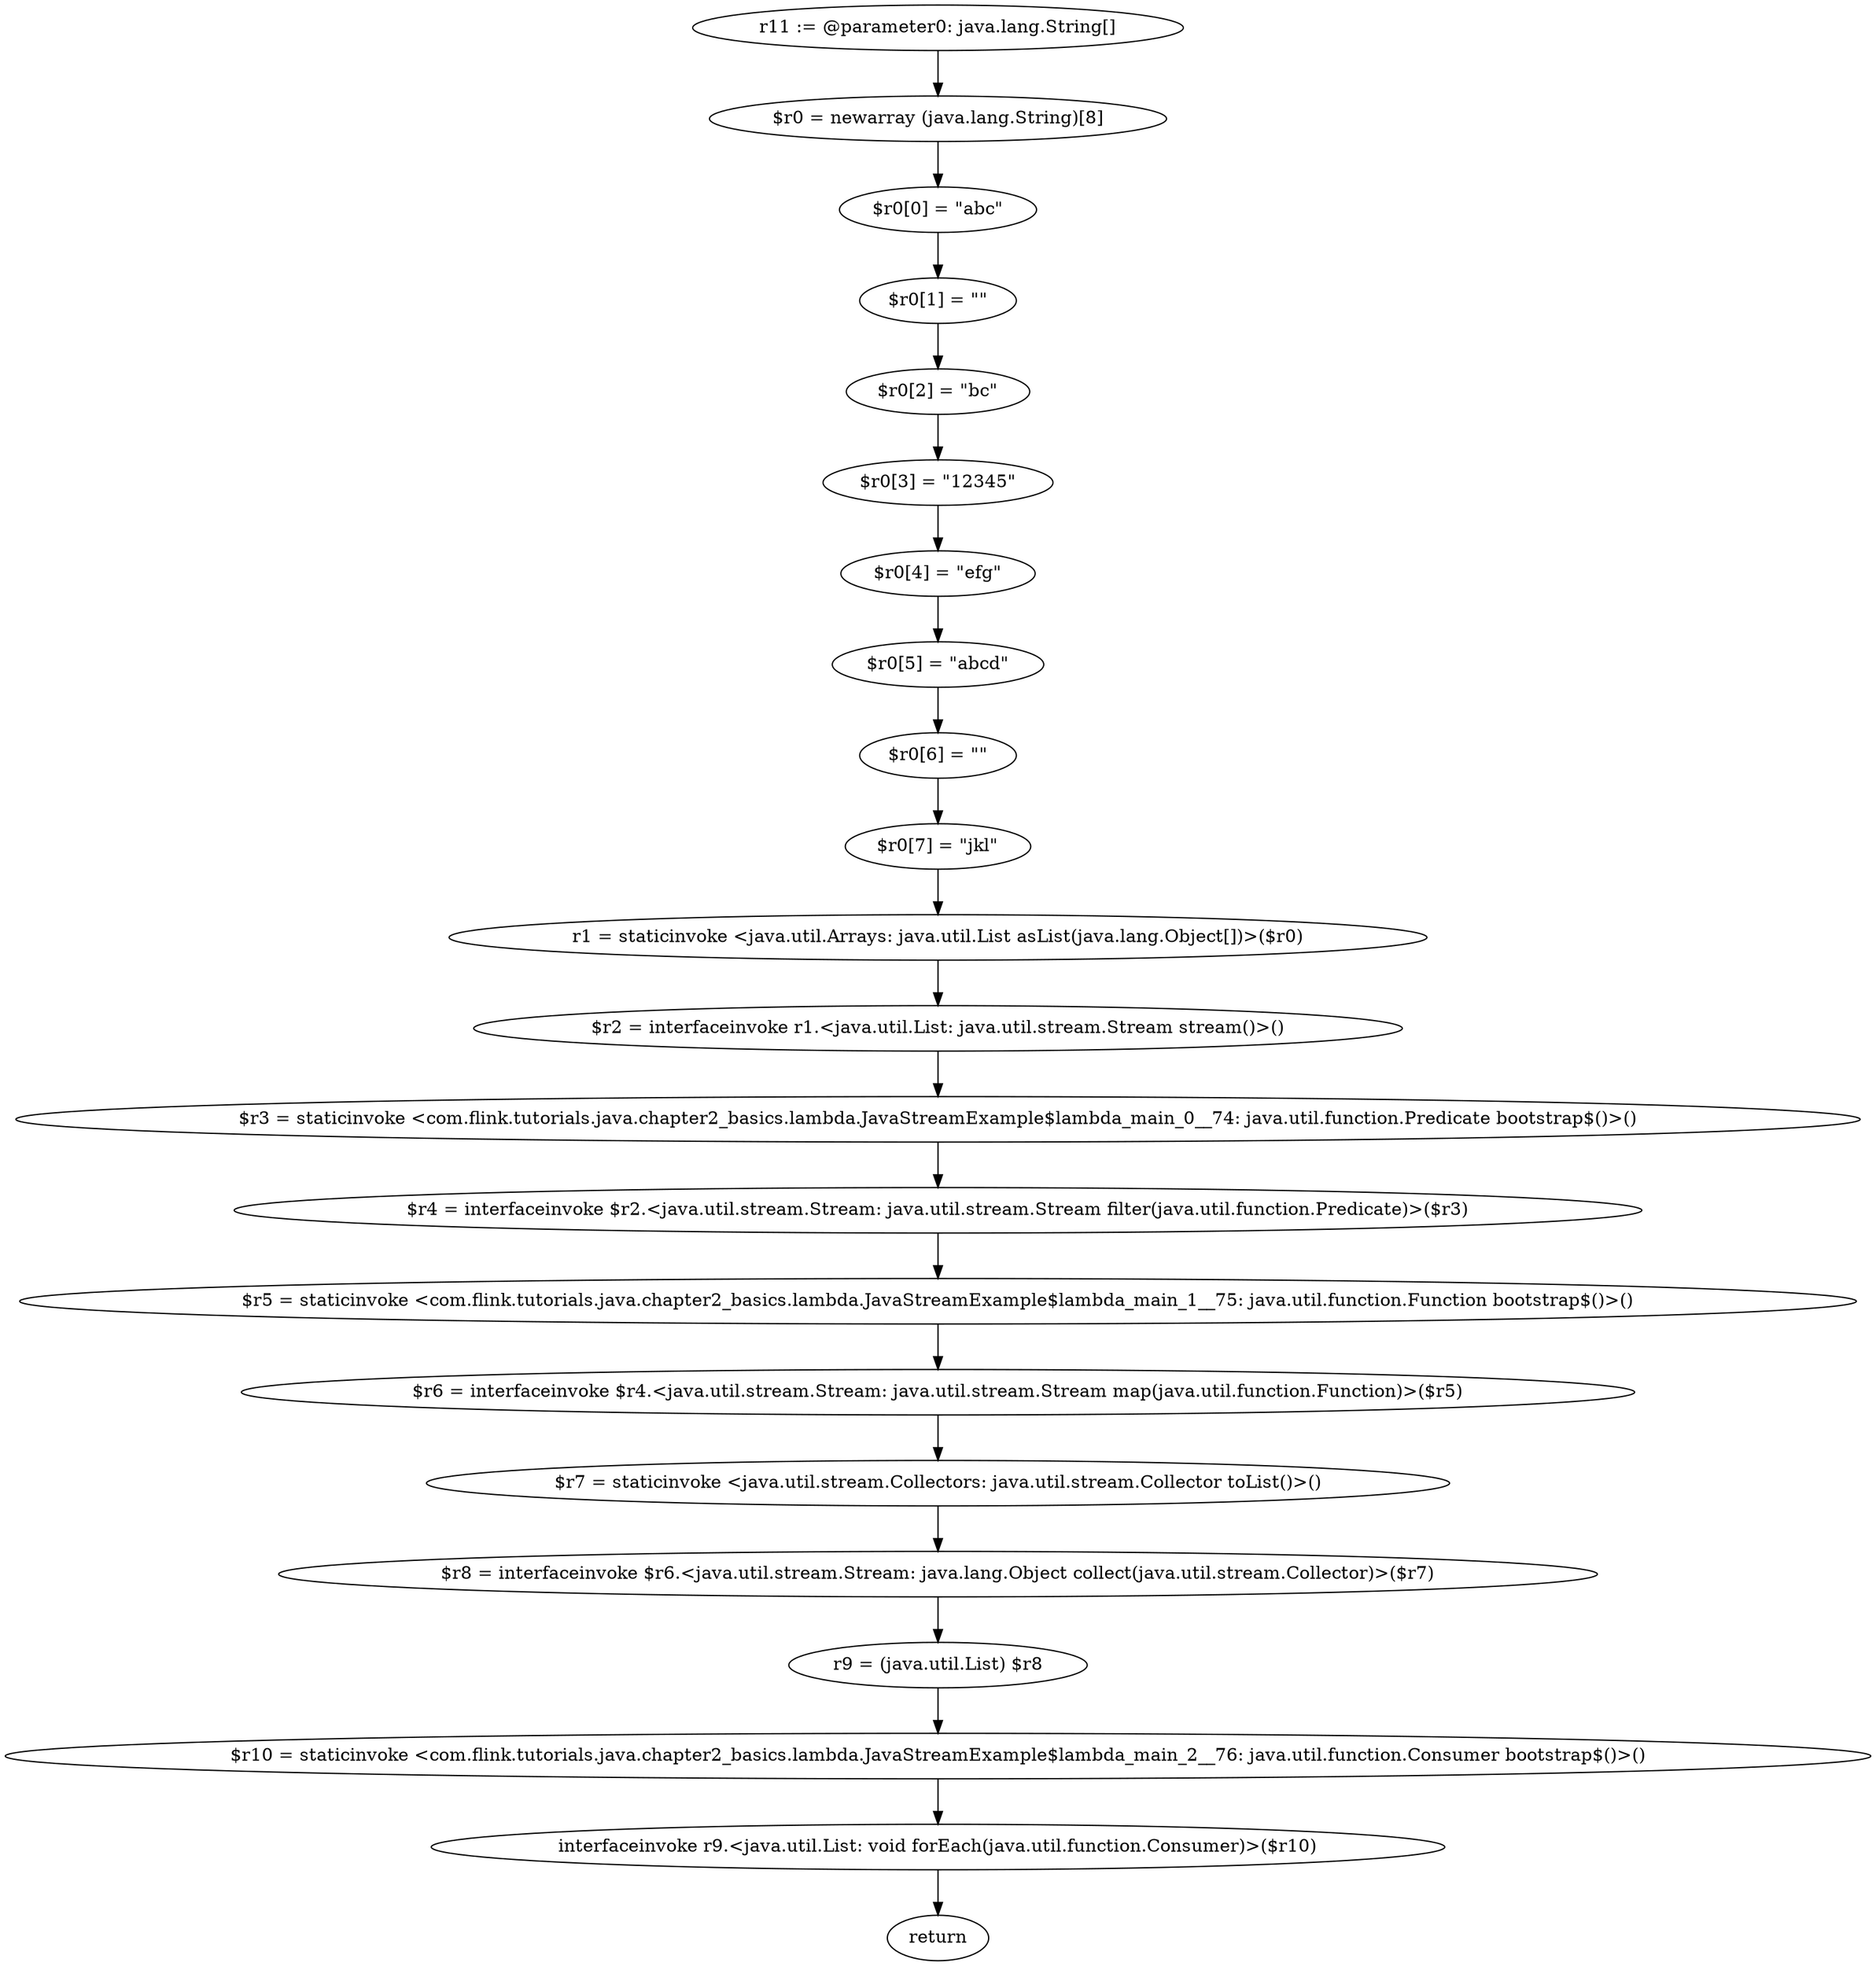 digraph "unitGraph" {
    "r11 := @parameter0: java.lang.String[]"
    "$r0 = newarray (java.lang.String)[8]"
    "$r0[0] = \"abc\""
    "$r0[1] = \"\""
    "$r0[2] = \"bc\""
    "$r0[3] = \"12345\""
    "$r0[4] = \"efg\""
    "$r0[5] = \"abcd\""
    "$r0[6] = \"\""
    "$r0[7] = \"jkl\""
    "r1 = staticinvoke <java.util.Arrays: java.util.List asList(java.lang.Object[])>($r0)"
    "$r2 = interfaceinvoke r1.<java.util.List: java.util.stream.Stream stream()>()"
    "$r3 = staticinvoke <com.flink.tutorials.java.chapter2_basics.lambda.JavaStreamExample$lambda_main_0__74: java.util.function.Predicate bootstrap$()>()"
    "$r4 = interfaceinvoke $r2.<java.util.stream.Stream: java.util.stream.Stream filter(java.util.function.Predicate)>($r3)"
    "$r5 = staticinvoke <com.flink.tutorials.java.chapter2_basics.lambda.JavaStreamExample$lambda_main_1__75: java.util.function.Function bootstrap$()>()"
    "$r6 = interfaceinvoke $r4.<java.util.stream.Stream: java.util.stream.Stream map(java.util.function.Function)>($r5)"
    "$r7 = staticinvoke <java.util.stream.Collectors: java.util.stream.Collector toList()>()"
    "$r8 = interfaceinvoke $r6.<java.util.stream.Stream: java.lang.Object collect(java.util.stream.Collector)>($r7)"
    "r9 = (java.util.List) $r8"
    "$r10 = staticinvoke <com.flink.tutorials.java.chapter2_basics.lambda.JavaStreamExample$lambda_main_2__76: java.util.function.Consumer bootstrap$()>()"
    "interfaceinvoke r9.<java.util.List: void forEach(java.util.function.Consumer)>($r10)"
    "return"
    "r11 := @parameter0: java.lang.String[]"->"$r0 = newarray (java.lang.String)[8]";
    "$r0 = newarray (java.lang.String)[8]"->"$r0[0] = \"abc\"";
    "$r0[0] = \"abc\""->"$r0[1] = \"\"";
    "$r0[1] = \"\""->"$r0[2] = \"bc\"";
    "$r0[2] = \"bc\""->"$r0[3] = \"12345\"";
    "$r0[3] = \"12345\""->"$r0[4] = \"efg\"";
    "$r0[4] = \"efg\""->"$r0[5] = \"abcd\"";
    "$r0[5] = \"abcd\""->"$r0[6] = \"\"";
    "$r0[6] = \"\""->"$r0[7] = \"jkl\"";
    "$r0[7] = \"jkl\""->"r1 = staticinvoke <java.util.Arrays: java.util.List asList(java.lang.Object[])>($r0)";
    "r1 = staticinvoke <java.util.Arrays: java.util.List asList(java.lang.Object[])>($r0)"->"$r2 = interfaceinvoke r1.<java.util.List: java.util.stream.Stream stream()>()";
    "$r2 = interfaceinvoke r1.<java.util.List: java.util.stream.Stream stream()>()"->"$r3 = staticinvoke <com.flink.tutorials.java.chapter2_basics.lambda.JavaStreamExample$lambda_main_0__74: java.util.function.Predicate bootstrap$()>()";
    "$r3 = staticinvoke <com.flink.tutorials.java.chapter2_basics.lambda.JavaStreamExample$lambda_main_0__74: java.util.function.Predicate bootstrap$()>()"->"$r4 = interfaceinvoke $r2.<java.util.stream.Stream: java.util.stream.Stream filter(java.util.function.Predicate)>($r3)";
    "$r4 = interfaceinvoke $r2.<java.util.stream.Stream: java.util.stream.Stream filter(java.util.function.Predicate)>($r3)"->"$r5 = staticinvoke <com.flink.tutorials.java.chapter2_basics.lambda.JavaStreamExample$lambda_main_1__75: java.util.function.Function bootstrap$()>()";
    "$r5 = staticinvoke <com.flink.tutorials.java.chapter2_basics.lambda.JavaStreamExample$lambda_main_1__75: java.util.function.Function bootstrap$()>()"->"$r6 = interfaceinvoke $r4.<java.util.stream.Stream: java.util.stream.Stream map(java.util.function.Function)>($r5)";
    "$r6 = interfaceinvoke $r4.<java.util.stream.Stream: java.util.stream.Stream map(java.util.function.Function)>($r5)"->"$r7 = staticinvoke <java.util.stream.Collectors: java.util.stream.Collector toList()>()";
    "$r7 = staticinvoke <java.util.stream.Collectors: java.util.stream.Collector toList()>()"->"$r8 = interfaceinvoke $r6.<java.util.stream.Stream: java.lang.Object collect(java.util.stream.Collector)>($r7)";
    "$r8 = interfaceinvoke $r6.<java.util.stream.Stream: java.lang.Object collect(java.util.stream.Collector)>($r7)"->"r9 = (java.util.List) $r8";
    "r9 = (java.util.List) $r8"->"$r10 = staticinvoke <com.flink.tutorials.java.chapter2_basics.lambda.JavaStreamExample$lambda_main_2__76: java.util.function.Consumer bootstrap$()>()";
    "$r10 = staticinvoke <com.flink.tutorials.java.chapter2_basics.lambda.JavaStreamExample$lambda_main_2__76: java.util.function.Consumer bootstrap$()>()"->"interfaceinvoke r9.<java.util.List: void forEach(java.util.function.Consumer)>($r10)";
    "interfaceinvoke r9.<java.util.List: void forEach(java.util.function.Consumer)>($r10)"->"return";
}
